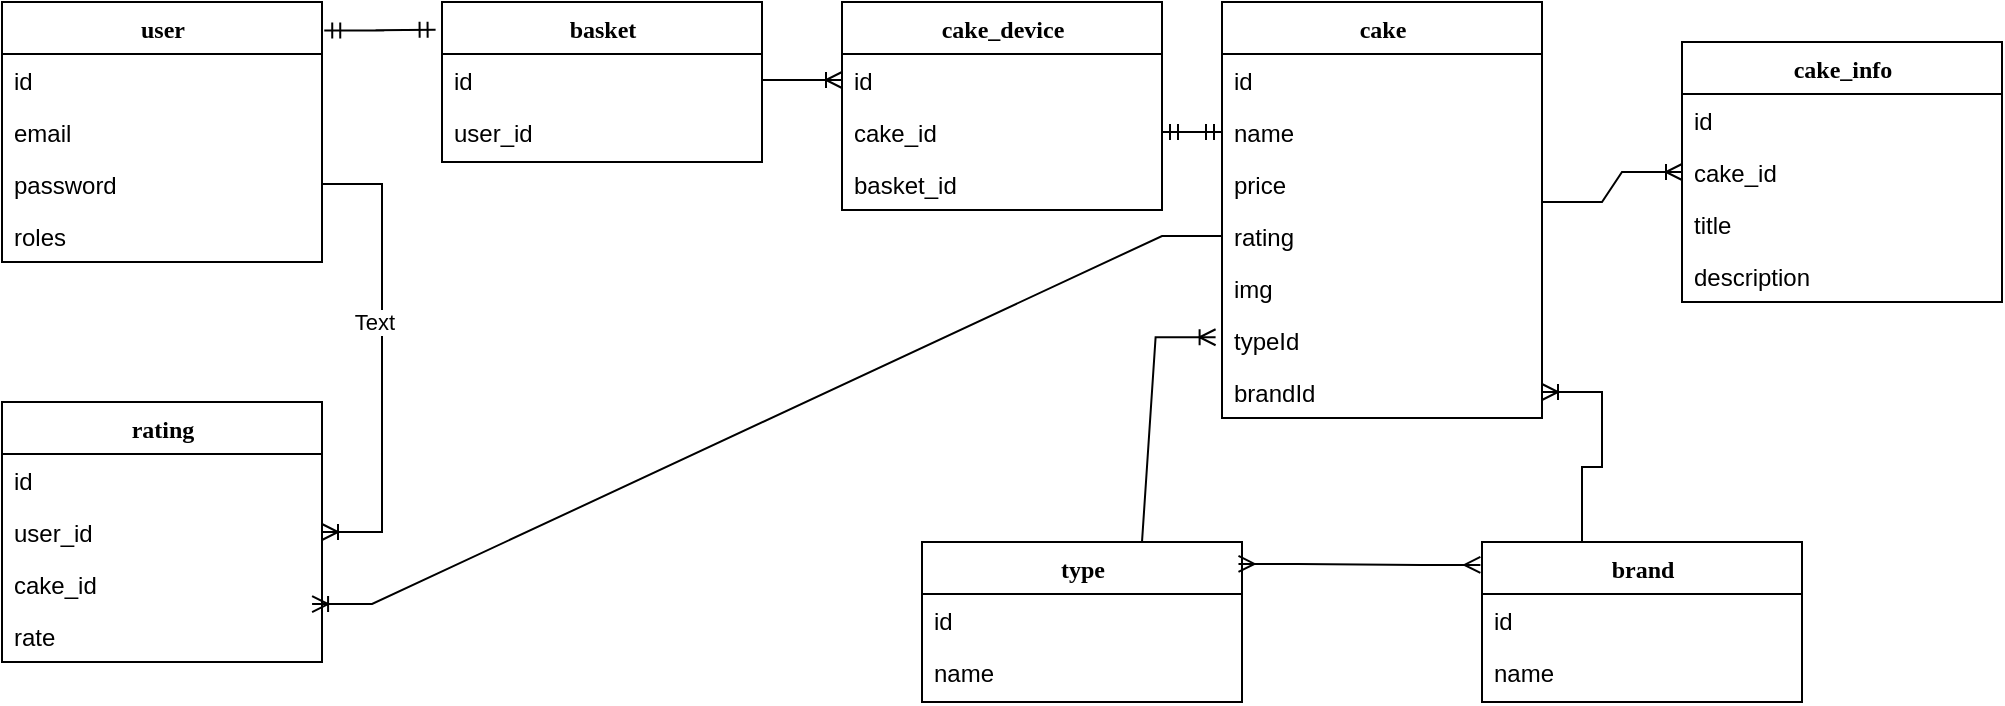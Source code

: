 <mxfile version="24.1.0" type="device">
  <diagram name="Page-1" id="9f46799a-70d6-7492-0946-bef42562c5a5">
    <mxGraphModel dx="1434" dy="836" grid="1" gridSize="10" guides="1" tooltips="1" connect="1" arrows="1" fold="1" page="1" pageScale="1" pageWidth="1100" pageHeight="850" background="none" math="0" shadow="0">
      <root>
        <mxCell id="0" />
        <mxCell id="1" parent="0" />
        <mxCell id="78961159f06e98e8-17" value="user" style="swimlane;html=1;fontStyle=1;align=center;verticalAlign=top;childLayout=stackLayout;horizontal=1;startSize=26;horizontalStack=0;resizeParent=1;resizeLast=0;collapsible=1;marginBottom=0;swimlaneFillColor=#ffffff;rounded=0;shadow=0;comic=0;labelBackgroundColor=none;strokeWidth=1;fillColor=none;fontFamily=Verdana;fontSize=12" parent="1" vertex="1">
          <mxGeometry x="90" y="180" width="160" height="130" as="geometry" />
        </mxCell>
        <mxCell id="78961159f06e98e8-21" value="id" style="text;html=1;strokeColor=none;fillColor=none;align=left;verticalAlign=top;spacingLeft=4;spacingRight=4;whiteSpace=wrap;overflow=hidden;rotatable=0;points=[[0,0.5],[1,0.5]];portConstraint=eastwest;" parent="78961159f06e98e8-17" vertex="1">
          <mxGeometry y="26" width="160" height="26" as="geometry" />
        </mxCell>
        <mxCell id="78961159f06e98e8-23" value="email" style="text;html=1;strokeColor=none;fillColor=none;align=left;verticalAlign=top;spacingLeft=4;spacingRight=4;whiteSpace=wrap;overflow=hidden;rotatable=0;points=[[0,0.5],[1,0.5]];portConstraint=eastwest;" parent="78961159f06e98e8-17" vertex="1">
          <mxGeometry y="52" width="160" height="26" as="geometry" />
        </mxCell>
        <mxCell id="78961159f06e98e8-25" value="password" style="text;html=1;strokeColor=none;fillColor=none;align=left;verticalAlign=top;spacingLeft=4;spacingRight=4;whiteSpace=wrap;overflow=hidden;rotatable=0;points=[[0,0.5],[1,0.5]];portConstraint=eastwest;" parent="78961159f06e98e8-17" vertex="1">
          <mxGeometry y="78" width="160" height="26" as="geometry" />
        </mxCell>
        <mxCell id="78961159f06e98e8-26" value="roles" style="text;html=1;strokeColor=none;fillColor=none;align=left;verticalAlign=top;spacingLeft=4;spacingRight=4;whiteSpace=wrap;overflow=hidden;rotatable=0;points=[[0,0.5],[1,0.5]];portConstraint=eastwest;" parent="78961159f06e98e8-17" vertex="1">
          <mxGeometry y="104" width="160" height="26" as="geometry" />
        </mxCell>
        <mxCell id="fIt6PhsRn0AanG9zY34x-3" value="basket" style="swimlane;html=1;fontStyle=1;align=center;verticalAlign=top;childLayout=stackLayout;horizontal=1;startSize=26;horizontalStack=0;resizeParent=1;resizeLast=0;collapsible=1;marginBottom=0;swimlaneFillColor=#ffffff;rounded=0;shadow=0;comic=0;labelBackgroundColor=none;strokeWidth=1;fillColor=none;fontFamily=Verdana;fontSize=12" parent="1" vertex="1">
          <mxGeometry x="310" y="180" width="160" height="80" as="geometry" />
        </mxCell>
        <mxCell id="fIt6PhsRn0AanG9zY34x-4" value="id" style="text;html=1;strokeColor=none;fillColor=none;align=left;verticalAlign=top;spacingLeft=4;spacingRight=4;whiteSpace=wrap;overflow=hidden;rotatable=0;points=[[0,0.5],[1,0.5]];portConstraint=eastwest;" parent="fIt6PhsRn0AanG9zY34x-3" vertex="1">
          <mxGeometry y="26" width="160" height="26" as="geometry" />
        </mxCell>
        <mxCell id="fIt6PhsRn0AanG9zY34x-5" value="user_id" style="text;html=1;strokeColor=none;fillColor=none;align=left;verticalAlign=top;spacingLeft=4;spacingRight=4;whiteSpace=wrap;overflow=hidden;rotatable=0;points=[[0,0.5],[1,0.5]];portConstraint=eastwest;" parent="fIt6PhsRn0AanG9zY34x-3" vertex="1">
          <mxGeometry y="52" width="160" height="26" as="geometry" />
        </mxCell>
        <mxCell id="fIt6PhsRn0AanG9zY34x-8" value="" style="edgeStyle=entityRelationEdgeStyle;fontSize=12;html=1;endArrow=ERmandOne;startArrow=ERmandOne;rounded=0;entryX=-0.02;entryY=0.173;entryDx=0;entryDy=0;entryPerimeter=0;exitX=1.007;exitY=0.11;exitDx=0;exitDy=0;exitPerimeter=0;" parent="1" source="78961159f06e98e8-17" target="fIt6PhsRn0AanG9zY34x-3" edge="1">
          <mxGeometry width="100" height="100" relative="1" as="geometry">
            <mxPoint x="250" y="250" as="sourcePoint" />
            <mxPoint x="350" y="150" as="targetPoint" />
          </mxGeometry>
        </mxCell>
        <mxCell id="fIt6PhsRn0AanG9zY34x-9" value="cake" style="swimlane;html=1;fontStyle=1;align=center;verticalAlign=top;childLayout=stackLayout;horizontal=1;startSize=26;horizontalStack=0;resizeParent=1;resizeLast=0;collapsible=1;marginBottom=0;swimlaneFillColor=#ffffff;rounded=0;shadow=0;comic=0;labelBackgroundColor=none;strokeWidth=1;fillColor=none;fontFamily=Verdana;fontSize=12" parent="1" vertex="1">
          <mxGeometry x="700" y="180" width="160" height="208" as="geometry" />
        </mxCell>
        <mxCell id="fIt6PhsRn0AanG9zY34x-10" value="id" style="text;html=1;strokeColor=none;fillColor=none;align=left;verticalAlign=top;spacingLeft=4;spacingRight=4;whiteSpace=wrap;overflow=hidden;rotatable=0;points=[[0,0.5],[1,0.5]];portConstraint=eastwest;" parent="fIt6PhsRn0AanG9zY34x-9" vertex="1">
          <mxGeometry y="26" width="160" height="26" as="geometry" />
        </mxCell>
        <mxCell id="fIt6PhsRn0AanG9zY34x-11" value="name" style="text;html=1;strokeColor=none;fillColor=none;align=left;verticalAlign=top;spacingLeft=4;spacingRight=4;whiteSpace=wrap;overflow=hidden;rotatable=0;points=[[0,0.5],[1,0.5]];portConstraint=eastwest;" parent="fIt6PhsRn0AanG9zY34x-9" vertex="1">
          <mxGeometry y="52" width="160" height="26" as="geometry" />
        </mxCell>
        <mxCell id="fIt6PhsRn0AanG9zY34x-12" value="price" style="text;html=1;strokeColor=none;fillColor=none;align=left;verticalAlign=top;spacingLeft=4;spacingRight=4;whiteSpace=wrap;overflow=hidden;rotatable=0;points=[[0,0.5],[1,0.5]];portConstraint=eastwest;" parent="fIt6PhsRn0AanG9zY34x-9" vertex="1">
          <mxGeometry y="78" width="160" height="26" as="geometry" />
        </mxCell>
        <mxCell id="fIt6PhsRn0AanG9zY34x-13" value="rating" style="text;html=1;strokeColor=none;fillColor=none;align=left;verticalAlign=top;spacingLeft=4;spacingRight=4;whiteSpace=wrap;overflow=hidden;rotatable=0;points=[[0,0.5],[1,0.5]];portConstraint=eastwest;" parent="fIt6PhsRn0AanG9zY34x-9" vertex="1">
          <mxGeometry y="104" width="160" height="26" as="geometry" />
        </mxCell>
        <mxCell id="fIt6PhsRn0AanG9zY34x-16" value="img" style="text;html=1;strokeColor=none;fillColor=none;align=left;verticalAlign=top;spacingLeft=4;spacingRight=4;whiteSpace=wrap;overflow=hidden;rotatable=0;points=[[0,0.5],[1,0.5]];portConstraint=eastwest;" parent="fIt6PhsRn0AanG9zY34x-9" vertex="1">
          <mxGeometry y="130" width="160" height="26" as="geometry" />
        </mxCell>
        <mxCell id="fIt6PhsRn0AanG9zY34x-15" value="typeId" style="text;html=1;strokeColor=none;fillColor=none;align=left;verticalAlign=top;spacingLeft=4;spacingRight=4;whiteSpace=wrap;overflow=hidden;rotatable=0;points=[[0,0.5],[1,0.5]];portConstraint=eastwest;" parent="fIt6PhsRn0AanG9zY34x-9" vertex="1">
          <mxGeometry y="156" width="160" height="26" as="geometry" />
        </mxCell>
        <mxCell id="fIt6PhsRn0AanG9zY34x-14" value="brandId" style="text;html=1;strokeColor=none;fillColor=none;align=left;verticalAlign=top;spacingLeft=4;spacingRight=4;whiteSpace=wrap;overflow=hidden;rotatable=0;points=[[0,0.5],[1,0.5]];portConstraint=eastwest;" parent="fIt6PhsRn0AanG9zY34x-9" vertex="1">
          <mxGeometry y="182" width="160" height="26" as="geometry" />
        </mxCell>
        <mxCell id="fIt6PhsRn0AanG9zY34x-17" value="type" style="swimlane;html=1;fontStyle=1;align=center;verticalAlign=top;childLayout=stackLayout;horizontal=1;startSize=26;horizontalStack=0;resizeParent=1;resizeLast=0;collapsible=1;marginBottom=0;swimlaneFillColor=#ffffff;rounded=0;shadow=0;comic=0;labelBackgroundColor=none;strokeWidth=1;fillColor=none;fontFamily=Verdana;fontSize=12" parent="1" vertex="1">
          <mxGeometry x="550" y="450" width="160" height="80" as="geometry" />
        </mxCell>
        <mxCell id="fIt6PhsRn0AanG9zY34x-18" value="id" style="text;html=1;strokeColor=none;fillColor=none;align=left;verticalAlign=top;spacingLeft=4;spacingRight=4;whiteSpace=wrap;overflow=hidden;rotatable=0;points=[[0,0.5],[1,0.5]];portConstraint=eastwest;" parent="fIt6PhsRn0AanG9zY34x-17" vertex="1">
          <mxGeometry y="26" width="160" height="26" as="geometry" />
        </mxCell>
        <mxCell id="fIt6PhsRn0AanG9zY34x-19" value="name" style="text;html=1;strokeColor=none;fillColor=none;align=left;verticalAlign=top;spacingLeft=4;spacingRight=4;whiteSpace=wrap;overflow=hidden;rotatable=0;points=[[0,0.5],[1,0.5]];portConstraint=eastwest;" parent="fIt6PhsRn0AanG9zY34x-17" vertex="1">
          <mxGeometry y="52" width="160" height="26" as="geometry" />
        </mxCell>
        <mxCell id="fIt6PhsRn0AanG9zY34x-20" value="brand" style="swimlane;html=1;fontStyle=1;align=center;verticalAlign=top;childLayout=stackLayout;horizontal=1;startSize=26;horizontalStack=0;resizeParent=1;resizeLast=0;collapsible=1;marginBottom=0;swimlaneFillColor=#ffffff;rounded=0;shadow=0;comic=0;labelBackgroundColor=none;strokeWidth=1;fillColor=none;fontFamily=Verdana;fontSize=12" parent="1" vertex="1">
          <mxGeometry x="830" y="450" width="160" height="80" as="geometry" />
        </mxCell>
        <mxCell id="fIt6PhsRn0AanG9zY34x-21" value="id" style="text;html=1;strokeColor=none;fillColor=none;align=left;verticalAlign=top;spacingLeft=4;spacingRight=4;whiteSpace=wrap;overflow=hidden;rotatable=0;points=[[0,0.5],[1,0.5]];portConstraint=eastwest;" parent="fIt6PhsRn0AanG9zY34x-20" vertex="1">
          <mxGeometry y="26" width="160" height="26" as="geometry" />
        </mxCell>
        <mxCell id="fIt6PhsRn0AanG9zY34x-22" value="name" style="text;html=1;strokeColor=none;fillColor=none;align=left;verticalAlign=top;spacingLeft=4;spacingRight=4;whiteSpace=wrap;overflow=hidden;rotatable=0;points=[[0,0.5],[1,0.5]];portConstraint=eastwest;" parent="fIt6PhsRn0AanG9zY34x-20" vertex="1">
          <mxGeometry y="52" width="160" height="26" as="geometry" />
        </mxCell>
        <mxCell id="fIt6PhsRn0AanG9zY34x-23" value="" style="edgeStyle=entityRelationEdgeStyle;fontSize=12;html=1;endArrow=ERoneToMany;rounded=0;exitX=0.5;exitY=0;exitDx=0;exitDy=0;entryX=-0.02;entryY=0.447;entryDx=0;entryDy=0;entryPerimeter=0;" parent="1" source="fIt6PhsRn0AanG9zY34x-17" target="fIt6PhsRn0AanG9zY34x-15" edge="1">
          <mxGeometry width="100" height="100" relative="1" as="geometry">
            <mxPoint x="520" y="420" as="sourcePoint" />
            <mxPoint x="620" y="320" as="targetPoint" />
            <Array as="points">
              <mxPoint x="580" y="420" />
              <mxPoint x="640" y="400" />
            </Array>
          </mxGeometry>
        </mxCell>
        <mxCell id="fIt6PhsRn0AanG9zY34x-24" value="" style="edgeStyle=entityRelationEdgeStyle;fontSize=12;html=1;endArrow=ERoneToMany;rounded=0;exitX=0.5;exitY=0;exitDx=0;exitDy=0;" parent="1" source="fIt6PhsRn0AanG9zY34x-20" target="fIt6PhsRn0AanG9zY34x-14" edge="1">
          <mxGeometry width="100" height="100" relative="1" as="geometry">
            <mxPoint x="890" y="430" as="sourcePoint" />
            <mxPoint x="990" y="330" as="targetPoint" />
          </mxGeometry>
        </mxCell>
        <mxCell id="fIt6PhsRn0AanG9zY34x-25" value="" style="edgeStyle=entityRelationEdgeStyle;fontSize=12;html=1;endArrow=ERmany;startArrow=ERmany;rounded=0;exitX=0.989;exitY=0.137;exitDx=0;exitDy=0;exitPerimeter=0;entryX=-0.005;entryY=0.143;entryDx=0;entryDy=0;entryPerimeter=0;" parent="1" source="fIt6PhsRn0AanG9zY34x-17" target="fIt6PhsRn0AanG9zY34x-20" edge="1">
          <mxGeometry width="100" height="100" relative="1" as="geometry">
            <mxPoint x="730" y="500" as="sourcePoint" />
            <mxPoint x="830" y="400" as="targetPoint" />
          </mxGeometry>
        </mxCell>
        <mxCell id="1RsW861p-DQ79RCawpO4-1" value="cake_info" style="swimlane;html=1;fontStyle=1;align=center;verticalAlign=top;childLayout=stackLayout;horizontal=1;startSize=26;horizontalStack=0;resizeParent=1;resizeLast=0;collapsible=1;marginBottom=0;swimlaneFillColor=#ffffff;rounded=0;shadow=0;comic=0;labelBackgroundColor=none;strokeWidth=1;fillColor=none;fontFamily=Verdana;fontSize=12" vertex="1" parent="1">
          <mxGeometry x="930" y="200" width="160" height="130" as="geometry" />
        </mxCell>
        <mxCell id="1RsW861p-DQ79RCawpO4-2" value="id" style="text;html=1;strokeColor=none;fillColor=none;align=left;verticalAlign=top;spacingLeft=4;spacingRight=4;whiteSpace=wrap;overflow=hidden;rotatable=0;points=[[0,0.5],[1,0.5]];portConstraint=eastwest;" vertex="1" parent="1RsW861p-DQ79RCawpO4-1">
          <mxGeometry y="26" width="160" height="26" as="geometry" />
        </mxCell>
        <mxCell id="1RsW861p-DQ79RCawpO4-3" value="cake_id" style="text;html=1;strokeColor=none;fillColor=none;align=left;verticalAlign=top;spacingLeft=4;spacingRight=4;whiteSpace=wrap;overflow=hidden;rotatable=0;points=[[0,0.5],[1,0.5]];portConstraint=eastwest;" vertex="1" parent="1RsW861p-DQ79RCawpO4-1">
          <mxGeometry y="52" width="160" height="26" as="geometry" />
        </mxCell>
        <mxCell id="1RsW861p-DQ79RCawpO4-4" value="title" style="text;html=1;strokeColor=none;fillColor=none;align=left;verticalAlign=top;spacingLeft=4;spacingRight=4;whiteSpace=wrap;overflow=hidden;rotatable=0;points=[[0,0.5],[1,0.5]];portConstraint=eastwest;" vertex="1" parent="1RsW861p-DQ79RCawpO4-1">
          <mxGeometry y="78" width="160" height="26" as="geometry" />
        </mxCell>
        <mxCell id="1RsW861p-DQ79RCawpO4-5" value="description" style="text;html=1;strokeColor=none;fillColor=none;align=left;verticalAlign=top;spacingLeft=4;spacingRight=4;whiteSpace=wrap;overflow=hidden;rotatable=0;points=[[0,0.5],[1,0.5]];portConstraint=eastwest;" vertex="1" parent="1RsW861p-DQ79RCawpO4-1">
          <mxGeometry y="104" width="160" height="26" as="geometry" />
        </mxCell>
        <mxCell id="1RsW861p-DQ79RCawpO4-6" value="" style="edgeStyle=entityRelationEdgeStyle;fontSize=12;html=1;endArrow=ERoneToMany;rounded=0;entryX=0;entryY=0.5;entryDx=0;entryDy=0;" edge="1" parent="1" target="1RsW861p-DQ79RCawpO4-3">
          <mxGeometry width="100" height="100" relative="1" as="geometry">
            <mxPoint x="860" y="280" as="sourcePoint" />
            <mxPoint x="960" y="150" as="targetPoint" />
          </mxGeometry>
        </mxCell>
        <mxCell id="1RsW861p-DQ79RCawpO4-7" value="cake_device&lt;div&gt;&lt;br&gt;&lt;/div&gt;" style="swimlane;html=1;fontStyle=1;align=center;verticalAlign=top;childLayout=stackLayout;horizontal=1;startSize=26;horizontalStack=0;resizeParent=1;resizeLast=0;collapsible=1;marginBottom=0;swimlaneFillColor=#ffffff;rounded=0;shadow=0;comic=0;labelBackgroundColor=none;strokeWidth=1;fillColor=none;fontFamily=Verdana;fontSize=12" vertex="1" parent="1">
          <mxGeometry x="510" y="180" width="160" height="104" as="geometry" />
        </mxCell>
        <mxCell id="1RsW861p-DQ79RCawpO4-8" value="id" style="text;html=1;strokeColor=none;fillColor=none;align=left;verticalAlign=top;spacingLeft=4;spacingRight=4;whiteSpace=wrap;overflow=hidden;rotatable=0;points=[[0,0.5],[1,0.5]];portConstraint=eastwest;" vertex="1" parent="1RsW861p-DQ79RCawpO4-7">
          <mxGeometry y="26" width="160" height="26" as="geometry" />
        </mxCell>
        <mxCell id="1RsW861p-DQ79RCawpO4-9" value="cake_id" style="text;html=1;strokeColor=none;fillColor=none;align=left;verticalAlign=top;spacingLeft=4;spacingRight=4;whiteSpace=wrap;overflow=hidden;rotatable=0;points=[[0,0.5],[1,0.5]];portConstraint=eastwest;" vertex="1" parent="1RsW861p-DQ79RCawpO4-7">
          <mxGeometry y="52" width="160" height="26" as="geometry" />
        </mxCell>
        <mxCell id="1RsW861p-DQ79RCawpO4-10" value="basket_id" style="text;html=1;strokeColor=none;fillColor=none;align=left;verticalAlign=top;spacingLeft=4;spacingRight=4;whiteSpace=wrap;overflow=hidden;rotatable=0;points=[[0,0.5],[1,0.5]];portConstraint=eastwest;" vertex="1" parent="1RsW861p-DQ79RCawpO4-7">
          <mxGeometry y="78" width="160" height="26" as="geometry" />
        </mxCell>
        <mxCell id="1RsW861p-DQ79RCawpO4-12" value="" style="edgeStyle=entityRelationEdgeStyle;fontSize=12;html=1;endArrow=ERoneToMany;rounded=0;exitX=1;exitY=0.5;exitDx=0;exitDy=0;entryX=0;entryY=0.5;entryDx=0;entryDy=0;" edge="1" parent="1" source="fIt6PhsRn0AanG9zY34x-4" target="1RsW861p-DQ79RCawpO4-8">
          <mxGeometry width="100" height="100" relative="1" as="geometry">
            <mxPoint x="460" y="430" as="sourcePoint" />
            <mxPoint x="560" y="330" as="targetPoint" />
          </mxGeometry>
        </mxCell>
        <mxCell id="1RsW861p-DQ79RCawpO4-13" value="" style="edgeStyle=entityRelationEdgeStyle;fontSize=12;html=1;endArrow=ERmandOne;startArrow=ERmandOne;rounded=0;exitX=1;exitY=0.5;exitDx=0;exitDy=0;entryX=0;entryY=0.5;entryDx=0;entryDy=0;" edge="1" parent="1" source="1RsW861p-DQ79RCawpO4-9" target="fIt6PhsRn0AanG9zY34x-11">
          <mxGeometry width="100" height="100" relative="1" as="geometry">
            <mxPoint x="300" y="540" as="sourcePoint" />
            <mxPoint x="400" y="440" as="targetPoint" />
          </mxGeometry>
        </mxCell>
        <mxCell id="1RsW861p-DQ79RCawpO4-14" value="rating" style="swimlane;html=1;fontStyle=1;align=center;verticalAlign=top;childLayout=stackLayout;horizontal=1;startSize=26;horizontalStack=0;resizeParent=1;resizeLast=0;collapsible=1;marginBottom=0;swimlaneFillColor=#ffffff;rounded=0;shadow=0;comic=0;labelBackgroundColor=none;strokeWidth=1;fillColor=none;fontFamily=Verdana;fontSize=12" vertex="1" parent="1">
          <mxGeometry x="90" y="380" width="160" height="130" as="geometry" />
        </mxCell>
        <mxCell id="1RsW861p-DQ79RCawpO4-15" value="id" style="text;html=1;strokeColor=none;fillColor=none;align=left;verticalAlign=top;spacingLeft=4;spacingRight=4;whiteSpace=wrap;overflow=hidden;rotatable=0;points=[[0,0.5],[1,0.5]];portConstraint=eastwest;" vertex="1" parent="1RsW861p-DQ79RCawpO4-14">
          <mxGeometry y="26" width="160" height="26" as="geometry" />
        </mxCell>
        <mxCell id="1RsW861p-DQ79RCawpO4-16" value="user_id" style="text;html=1;strokeColor=none;fillColor=none;align=left;verticalAlign=top;spacingLeft=4;spacingRight=4;whiteSpace=wrap;overflow=hidden;rotatable=0;points=[[0,0.5],[1,0.5]];portConstraint=eastwest;" vertex="1" parent="1RsW861p-DQ79RCawpO4-14">
          <mxGeometry y="52" width="160" height="26" as="geometry" />
        </mxCell>
        <mxCell id="1RsW861p-DQ79RCawpO4-17" value="cake_id" style="text;html=1;strokeColor=none;fillColor=none;align=left;verticalAlign=top;spacingLeft=4;spacingRight=4;whiteSpace=wrap;overflow=hidden;rotatable=0;points=[[0,0.5],[1,0.5]];portConstraint=eastwest;" vertex="1" parent="1RsW861p-DQ79RCawpO4-14">
          <mxGeometry y="78" width="160" height="26" as="geometry" />
        </mxCell>
        <mxCell id="1RsW861p-DQ79RCawpO4-18" value="rate" style="text;html=1;strokeColor=none;fillColor=none;align=left;verticalAlign=top;spacingLeft=4;spacingRight=4;whiteSpace=wrap;overflow=hidden;rotatable=0;points=[[0,0.5],[1,0.5]];portConstraint=eastwest;" vertex="1" parent="1RsW861p-DQ79RCawpO4-14">
          <mxGeometry y="104" width="160" height="26" as="geometry" />
        </mxCell>
        <mxCell id="1RsW861p-DQ79RCawpO4-19" value="" style="edgeStyle=entityRelationEdgeStyle;fontSize=12;html=1;endArrow=ERoneToMany;rounded=0;exitX=1;exitY=0.5;exitDx=0;exitDy=0;curved=0;" edge="1" parent="1" source="78961159f06e98e8-25" target="1RsW861p-DQ79RCawpO4-14">
          <mxGeometry width="100" height="100" relative="1" as="geometry">
            <mxPoint x="300" y="390" as="sourcePoint" />
            <mxPoint x="310" y="370" as="targetPoint" />
            <Array as="points">
              <mxPoint x="170" y="360" />
              <mxPoint x="170" y="344" />
              <mxPoint x="170" y="360" />
            </Array>
          </mxGeometry>
        </mxCell>
        <mxCell id="1RsW861p-DQ79RCawpO4-21" value="Text" style="edgeLabel;html=1;align=center;verticalAlign=middle;resizable=0;points=[];" vertex="1" connectable="0" parent="1RsW861p-DQ79RCawpO4-19">
          <mxGeometry x="-0.152" y="-4" relative="1" as="geometry">
            <mxPoint as="offset" />
          </mxGeometry>
        </mxCell>
        <mxCell id="1RsW861p-DQ79RCawpO4-22" value="" style="edgeStyle=entityRelationEdgeStyle;fontSize=12;html=1;endArrow=ERoneToMany;rounded=0;exitX=0;exitY=0.5;exitDx=0;exitDy=0;entryX=0.969;entryY=-0.115;entryDx=0;entryDy=0;entryPerimeter=0;" edge="1" parent="1" source="fIt6PhsRn0AanG9zY34x-13" target="1RsW861p-DQ79RCawpO4-18">
          <mxGeometry width="100" height="100" relative="1" as="geometry">
            <mxPoint x="440" y="450" as="sourcePoint" />
            <mxPoint x="540" y="350" as="targetPoint" />
          </mxGeometry>
        </mxCell>
      </root>
    </mxGraphModel>
  </diagram>
</mxfile>
